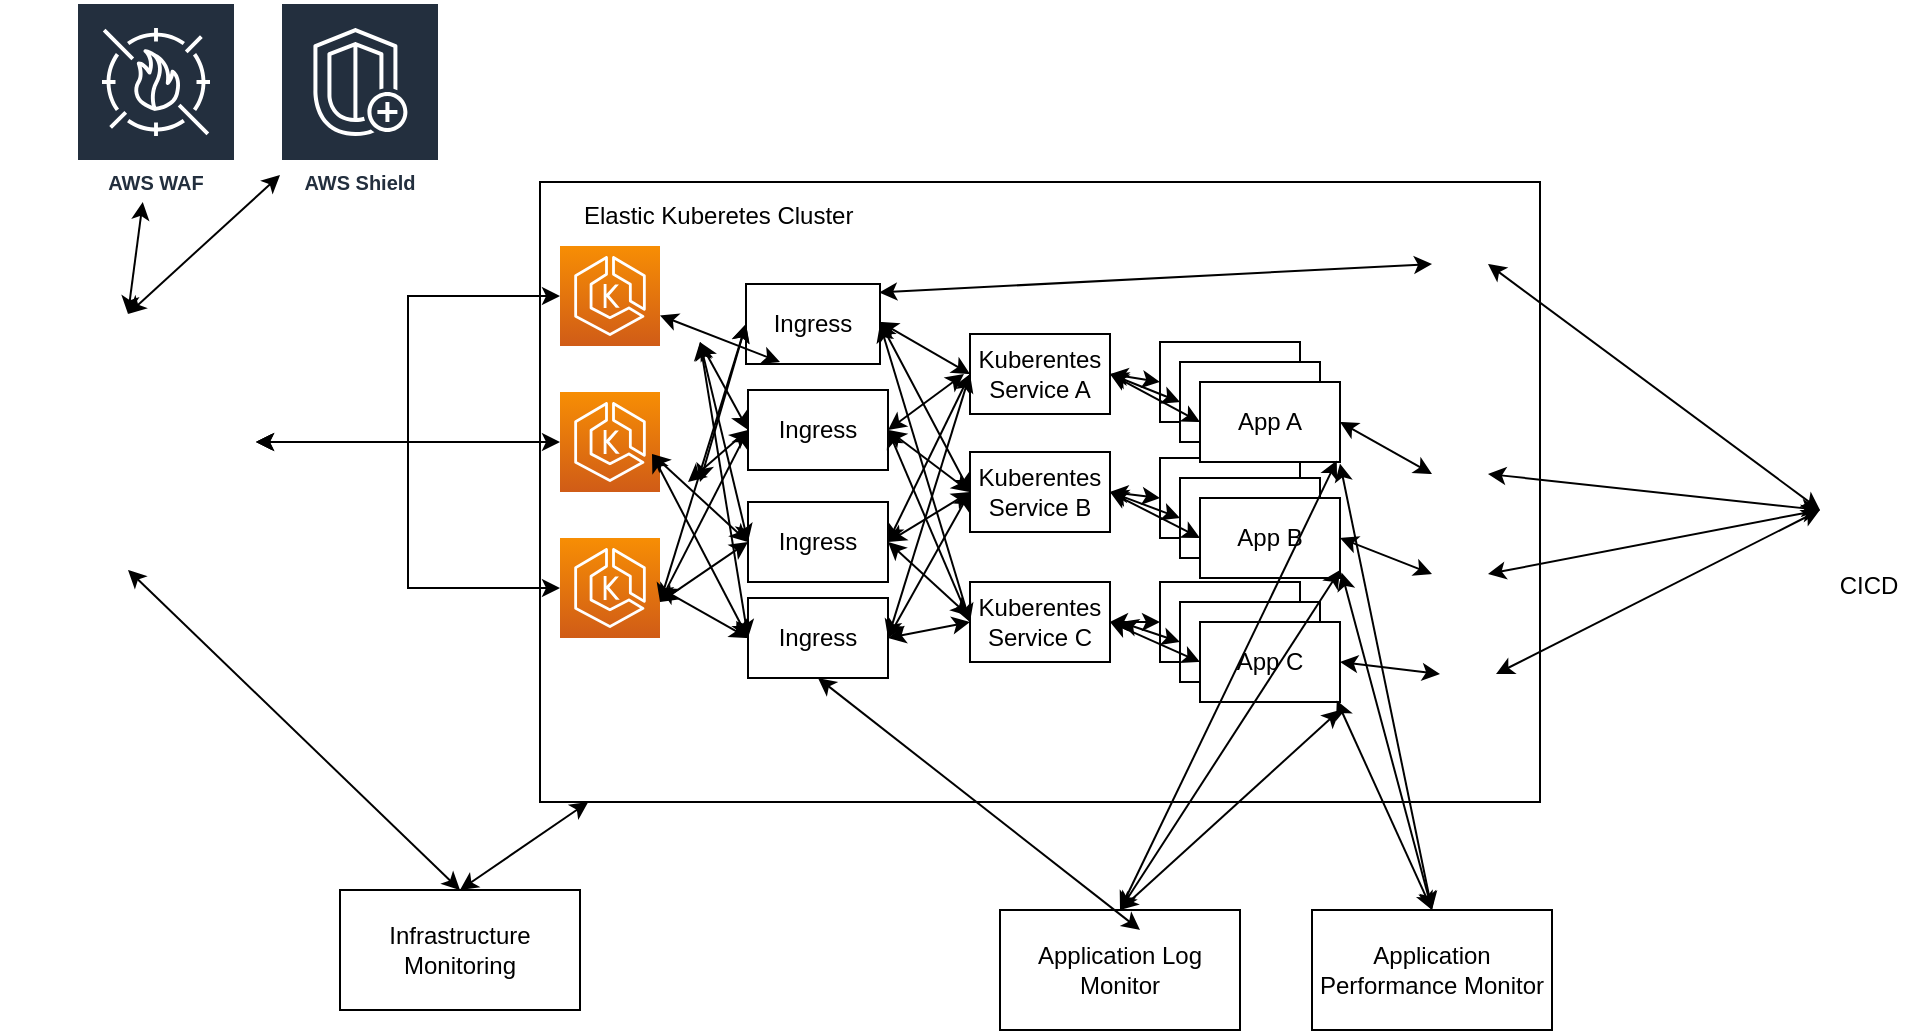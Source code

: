<mxfile pages="1" version="11.2.8" type="github"><diagram id="NBPuzCypRXBQdF8foFL0" name="Page-1"><mxGraphModel dx="1130" dy="631" grid="1" gridSize="10" guides="1" tooltips="1" connect="1" arrows="1" fold="1" page="1" pageScale="1" pageWidth="850" pageHeight="1100" math="0" shadow="0"><root><mxCell id="0"/><mxCell id="1" parent="0"/><mxCell id="xN7jr2UZnoJrKYOVDy-h-2" value="" style="rounded=0;whiteSpace=wrap;html=1;" parent="1" vertex="1"><mxGeometry x="310" y="126" width="500" height="310" as="geometry"/></mxCell><mxCell id="xN7jr2UZnoJrKYOVDy-h-16" style="edgeStyle=orthogonalEdgeStyle;rounded=0;orthogonalLoop=1;jettySize=auto;html=1;startArrow=classic;startFill=1;" parent="1" source="xN7jr2UZnoJrKYOVDy-h-3" target="xN7jr2UZnoJrKYOVDy-h-6" edge="1"><mxGeometry relative="1" as="geometry"><mxPoint x="300" y="246" as="sourcePoint"/></mxGeometry></mxCell><mxCell id="xN7jr2UZnoJrKYOVDy-h-17" style="edgeStyle=orthogonalEdgeStyle;rounded=0;orthogonalLoop=1;jettySize=auto;html=1;exitX=1;exitY=0.5;exitDx=0;exitDy=0;startArrow=open;startFill=0;" parent="1" source="xN7jr2UZnoJrKYOVDy-h-3" target="xN7jr2UZnoJrKYOVDy-h-7" edge="1"><mxGeometry relative="1" as="geometry"/></mxCell><mxCell id="xN7jr2UZnoJrKYOVDy-h-18" style="edgeStyle=orthogonalEdgeStyle;rounded=0;orthogonalLoop=1;jettySize=auto;html=1;exitX=1;exitY=0.5;exitDx=0;exitDy=0;startArrow=classic;startFill=1;" parent="1" source="xN7jr2UZnoJrKYOVDy-h-3" target="xN7jr2UZnoJrKYOVDy-h-8" edge="1"><mxGeometry relative="1" as="geometry"/></mxCell><mxCell id="xN7jr2UZnoJrKYOVDy-h-3" value="" style="shape=image;html=1;verticalAlign=top;verticalLabelPosition=bottom;labelBackgroundColor=#ffffff;imageAspect=0;aspect=fixed;image=https://cdn2.iconfinder.com/data/icons/amazon-aws-stencils/100/Compute__Networking_copy_Elastic_Load_Balancing-128.png" parent="1" vertex="1"><mxGeometry x="40" y="192" width="128" height="128" as="geometry"/></mxCell><mxCell id="xN7jr2UZnoJrKYOVDy-h-6" value="" style="outlineConnect=0;fontColor=#232F3E;gradientColor=#F78E04;gradientDirection=north;fillColor=#D05C17;strokeColor=#ffffff;dashed=0;verticalLabelPosition=bottom;verticalAlign=top;align=center;html=1;fontSize=12;fontStyle=0;aspect=fixed;shape=mxgraph.aws4.resourceIcon;resIcon=mxgraph.aws4.eks;" parent="1" vertex="1"><mxGeometry x="320" y="158" width="50" height="50" as="geometry"/></mxCell><mxCell id="xN7jr2UZnoJrKYOVDy-h-7" value="" style="outlineConnect=0;fontColor=#232F3E;gradientColor=#F78E04;gradientDirection=north;fillColor=#D05C17;strokeColor=#ffffff;dashed=0;verticalLabelPosition=bottom;verticalAlign=top;align=center;html=1;fontSize=12;fontStyle=0;aspect=fixed;shape=mxgraph.aws4.resourceIcon;resIcon=mxgraph.aws4.eks;" parent="1" vertex="1"><mxGeometry x="320" y="231" width="50" height="50" as="geometry"/></mxCell><mxCell id="xN7jr2UZnoJrKYOVDy-h-8" value="" style="outlineConnect=0;fontColor=#232F3E;gradientColor=#F78E04;gradientDirection=north;fillColor=#D05C17;strokeColor=#ffffff;dashed=0;verticalLabelPosition=bottom;verticalAlign=top;align=center;html=1;fontSize=12;fontStyle=0;aspect=fixed;shape=mxgraph.aws4.resourceIcon;resIcon=mxgraph.aws4.eks;" parent="1" vertex="1"><mxGeometry x="320" y="304" width="50" height="50" as="geometry"/></mxCell><mxCell id="xN7jr2UZnoJrKYOVDy-h-14" value="" style="shape=image;html=1;verticalAlign=top;verticalLabelPosition=bottom;labelBackgroundColor=#ffffff;imageAspect=0;aspect=fixed;image=https://cdn3.iconfinder.com/data/icons/travelling-icon-set/800/helm-128.png" parent="1" vertex="1"><mxGeometry x="756" y="153" width="28" height="28" as="geometry"/></mxCell><mxCell id="3CK0OYyiUr-c1g9YGXY9-4" value="AWS WAF" style="outlineConnect=0;fontColor=#232F3E;gradientColor=none;strokeColor=#ffffff;fillColor=#232F3E;dashed=0;verticalLabelPosition=middle;verticalAlign=bottom;align=center;html=1;whiteSpace=wrap;fontSize=10;fontStyle=1;spacing=3;shape=mxgraph.aws4.productIcon;prIcon=mxgraph.aws4.waf;" vertex="1" parent="1"><mxGeometry x="78" y="36" width="80" height="100" as="geometry"/></mxCell><mxCell id="3CK0OYyiUr-c1g9YGXY9-5" value="" style="endArrow=classic;startArrow=classic;html=1;exitX=0.5;exitY=0;exitDx=0;exitDy=0;" edge="1" parent="1" source="xN7jr2UZnoJrKYOVDy-h-3" target="3CK0OYyiUr-c1g9YGXY9-4"><mxGeometry width="50" height="50" relative="1" as="geometry"><mxPoint x="50" y="476" as="sourcePoint"/><mxPoint x="120" y="146" as="targetPoint"/></mxGeometry></mxCell><mxCell id="3CK0OYyiUr-c1g9YGXY9-6" value="AWS Shield" style="outlineConnect=0;fontColor=#232F3E;gradientColor=none;strokeColor=#ffffff;fillColor=#232F3E;dashed=0;verticalLabelPosition=middle;verticalAlign=bottom;align=center;html=1;whiteSpace=wrap;fontSize=10;fontStyle=1;spacing=3;shape=mxgraph.aws4.productIcon;prIcon=mxgraph.aws4.shield;" vertex="1" parent="1"><mxGeometry x="180" y="36" width="80" height="100" as="geometry"/></mxCell><mxCell id="3CK0OYyiUr-c1g9YGXY9-7" value="" style="endArrow=classic;startArrow=classic;html=1;entryX=0.5;entryY=0;entryDx=0;entryDy=0;" edge="1" parent="1" source="3CK0OYyiUr-c1g9YGXY9-6" target="xN7jr2UZnoJrKYOVDy-h-3"><mxGeometry width="50" height="50" relative="1" as="geometry"><mxPoint x="50" y="476" as="sourcePoint"/><mxPoint x="100" y="426" as="targetPoint"/></mxGeometry></mxCell><mxCell id="3CK0OYyiUr-c1g9YGXY9-12" value="" style="shape=image;html=1;verticalAlign=top;verticalLabelPosition=bottom;labelBackgroundColor=#ffffff;imageAspect=0;aspect=fixed;image=https://cdn3.iconfinder.com/data/icons/travelling-icon-set/800/helm-128.png;fontStyle=1" vertex="1" parent="1"><mxGeometry x="756" y="258" width="28" height="28" as="geometry"/></mxCell><mxCell id="3CK0OYyiUr-c1g9YGXY9-13" value="" style="shape=image;html=1;verticalAlign=top;verticalLabelPosition=bottom;labelBackgroundColor=#ffffff;imageAspect=0;aspect=fixed;image=https://cdn3.iconfinder.com/data/icons/travelling-icon-set/800/helm-128.png;fontStyle=1" vertex="1" parent="1"><mxGeometry x="756" y="308" width="28" height="28" as="geometry"/></mxCell><mxCell id="3CK0OYyiUr-c1g9YGXY9-15" value="" style="shape=image;html=1;verticalAlign=top;verticalLabelPosition=bottom;labelBackgroundColor=#ffffff;imageAspect=0;aspect=fixed;image=https://cdn3.iconfinder.com/data/icons/travelling-icon-set/800/helm-128.png;fontStyle=1" vertex="1" parent="1"><mxGeometry x="760" y="358" width="28" height="28" as="geometry"/></mxCell><mxCell id="3CK0OYyiUr-c1g9YGXY9-16" value="Ingress" style="rounded=0;whiteSpace=wrap;html=1;" vertex="1" parent="1"><mxGeometry x="413" y="177" width="67" height="40" as="geometry"/></mxCell><mxCell id="3CK0OYyiUr-c1g9YGXY9-17" value="Ingress" style="rounded=0;whiteSpace=wrap;html=1;" vertex="1" parent="1"><mxGeometry x="414" y="230" width="70" height="40" as="geometry"/></mxCell><mxCell id="3CK0OYyiUr-c1g9YGXY9-18" value="Ingress" style="rounded=0;whiteSpace=wrap;html=1;" vertex="1" parent="1"><mxGeometry x="414" y="286" width="70" height="40" as="geometry"/></mxCell><mxCell id="3CK0OYyiUr-c1g9YGXY9-19" value="Ingress" style="rounded=0;whiteSpace=wrap;html=1;" vertex="1" parent="1"><mxGeometry x="414" y="334" width="70" height="40" as="geometry"/></mxCell><mxCell id="3CK0OYyiUr-c1g9YGXY9-20" value="Kuberentes&lt;br&gt;Service A" style="rounded=0;whiteSpace=wrap;html=1;" vertex="1" parent="1"><mxGeometry x="525" y="202" width="70" height="40" as="geometry"/></mxCell><mxCell id="3CK0OYyiUr-c1g9YGXY9-23" value="Kuberentes&lt;br&gt;Service B" style="rounded=0;whiteSpace=wrap;html=1;" vertex="1" parent="1"><mxGeometry x="525" y="261" width="70" height="40" as="geometry"/></mxCell><mxCell id="3CK0OYyiUr-c1g9YGXY9-73" style="edgeStyle=orthogonalEdgeStyle;rounded=0;orthogonalLoop=1;jettySize=auto;html=1;entryX=0;entryY=0.5;entryDx=0;entryDy=0;startArrow=classic;startFill=1;" edge="1" parent="1" source="3CK0OYyiUr-c1g9YGXY9-24" target="3CK0OYyiUr-c1g9YGXY9-66"><mxGeometry relative="1" as="geometry"/></mxCell><mxCell id="3CK0OYyiUr-c1g9YGXY9-24" value="Kuberentes&lt;br&gt;Service C" style="rounded=0;whiteSpace=wrap;html=1;" vertex="1" parent="1"><mxGeometry x="525" y="326" width="70" height="40" as="geometry"/></mxCell><mxCell id="3CK0OYyiUr-c1g9YGXY9-32" value="" style="endArrow=classic;startArrow=classic;html=1;entryX=1;entryY=0.5;entryDx=0;entryDy=0;exitX=0;exitY=0.5;exitDx=0;exitDy=0;" edge="1" parent="1" source="3CK0OYyiUr-c1g9YGXY9-24" target="3CK0OYyiUr-c1g9YGXY9-16"><mxGeometry width="50" height="50" relative="1" as="geometry"><mxPoint x="50" y="506" as="sourcePoint"/><mxPoint x="100" y="456" as="targetPoint"/></mxGeometry></mxCell><mxCell id="3CK0OYyiUr-c1g9YGXY9-36" value="" style="endArrow=classic;startArrow=classic;html=1;entryX=0;entryY=0.5;entryDx=0;entryDy=0;" edge="1" parent="1" target="3CK0OYyiUr-c1g9YGXY9-19"><mxGeometry width="50" height="50" relative="1" as="geometry"><mxPoint x="370" y="329" as="sourcePoint"/><mxPoint x="280" y="456" as="targetPoint"/></mxGeometry></mxCell><mxCell id="3CK0OYyiUr-c1g9YGXY9-37" value="" style="endArrow=classic;startArrow=classic;html=1;exitX=0;exitY=0.5;exitDx=0;exitDy=0;" edge="1" parent="1" source="3CK0OYyiUr-c1g9YGXY9-18"><mxGeometry width="50" height="50" relative="1" as="geometry"><mxPoint x="380" y="348.058" as="sourcePoint"/><mxPoint x="370" y="336" as="targetPoint"/></mxGeometry></mxCell><mxCell id="3CK0OYyiUr-c1g9YGXY9-38" value="" style="endArrow=classic;startArrow=classic;html=1;exitX=0;exitY=0.5;exitDx=0;exitDy=0;" edge="1" parent="1" source="3CK0OYyiUr-c1g9YGXY9-17"><mxGeometry width="50" height="50" relative="1" as="geometry"><mxPoint x="424" y="316" as="sourcePoint"/><mxPoint x="370" y="336" as="targetPoint"/></mxGeometry></mxCell><mxCell id="3CK0OYyiUr-c1g9YGXY9-39" value="" style="endArrow=classic;startArrow=classic;html=1;exitX=0;exitY=0.5;exitDx=0;exitDy=0;" edge="1" parent="1" source="3CK0OYyiUr-c1g9YGXY9-16"><mxGeometry width="50" height="50" relative="1" as="geometry"><mxPoint x="424" y="260" as="sourcePoint"/><mxPoint x="370" y="336" as="targetPoint"/></mxGeometry></mxCell><mxCell id="3CK0OYyiUr-c1g9YGXY9-41" value="" style="endArrow=classic;startArrow=classic;html=1;entryX=0;entryY=0.5;entryDx=0;entryDy=0;exitX=0.92;exitY=0.62;exitDx=0;exitDy=0;exitPerimeter=0;" edge="1" parent="1" source="xN7jr2UZnoJrKYOVDy-h-7" target="3CK0OYyiUr-c1g9YGXY9-19"><mxGeometry width="50" height="50" relative="1" as="geometry"><mxPoint x="160" y="496" as="sourcePoint"/><mxPoint x="430" y="366" as="targetPoint"/></mxGeometry></mxCell><mxCell id="3CK0OYyiUr-c1g9YGXY9-42" value="" style="endArrow=classic;startArrow=classic;html=1;entryX=0;entryY=0.5;entryDx=0;entryDy=0;exitX=0.92;exitY=0.62;exitDx=0;exitDy=0;exitPerimeter=0;" edge="1" parent="1" source="xN7jr2UZnoJrKYOVDy-h-7" target="3CK0OYyiUr-c1g9YGXY9-18"><mxGeometry width="50" height="50" relative="1" as="geometry"><mxPoint x="390" y="286" as="sourcePoint"/><mxPoint x="438" y="378" as="targetPoint"/></mxGeometry></mxCell><mxCell id="3CK0OYyiUr-c1g9YGXY9-43" value="" style="endArrow=classic;startArrow=classic;html=1;entryX=0;entryY=0.5;entryDx=0;entryDy=0;" edge="1" parent="1" target="3CK0OYyiUr-c1g9YGXY9-17"><mxGeometry width="50" height="50" relative="1" as="geometry"><mxPoint x="384" y="276" as="sourcePoint"/><mxPoint x="438" y="330" as="targetPoint"/></mxGeometry></mxCell><mxCell id="3CK0OYyiUr-c1g9YGXY9-44" value="" style="endArrow=classic;startArrow=classic;html=1;entryX=0;entryY=0.5;entryDx=0;entryDy=0;" edge="1" parent="1" target="3CK0OYyiUr-c1g9YGXY9-16"><mxGeometry width="50" height="50" relative="1" as="geometry"><mxPoint x="390" y="276" as="sourcePoint"/><mxPoint x="438" y="274" as="targetPoint"/></mxGeometry></mxCell><mxCell id="3CK0OYyiUr-c1g9YGXY9-48" value="" style="endArrow=classic;startArrow=classic;html=1;" edge="1" parent="1" source="xN7jr2UZnoJrKYOVDy-h-6"><mxGeometry width="50" height="50" relative="1" as="geometry"><mxPoint x="160" y="466" as="sourcePoint"/><mxPoint x="430" y="216" as="targetPoint"/></mxGeometry></mxCell><mxCell id="3CK0OYyiUr-c1g9YGXY9-49" value="" style="endArrow=classic;startArrow=classic;html=1;entryX=0;entryY=0.5;entryDx=0;entryDy=0;" edge="1" parent="1" target="3CK0OYyiUr-c1g9YGXY9-17"><mxGeometry width="50" height="50" relative="1" as="geometry"><mxPoint x="390" y="206" as="sourcePoint"/><mxPoint x="440" y="226" as="targetPoint"/></mxGeometry></mxCell><mxCell id="3CK0OYyiUr-c1g9YGXY9-50" value="" style="endArrow=classic;startArrow=classic;html=1;entryX=0;entryY=0.5;entryDx=0;entryDy=0;" edge="1" parent="1" target="3CK0OYyiUr-c1g9YGXY9-18"><mxGeometry width="50" height="50" relative="1" as="geometry"><mxPoint x="390" y="206" as="sourcePoint"/><mxPoint x="438" y="274" as="targetPoint"/></mxGeometry></mxCell><mxCell id="3CK0OYyiUr-c1g9YGXY9-51" value="" style="endArrow=classic;startArrow=classic;html=1;entryX=0;entryY=0.5;entryDx=0;entryDy=0;" edge="1" parent="1" target="3CK0OYyiUr-c1g9YGXY9-19"><mxGeometry width="50" height="50" relative="1" as="geometry"><mxPoint x="390" y="206" as="sourcePoint"/><mxPoint x="438" y="330" as="targetPoint"/></mxGeometry></mxCell><mxCell id="3CK0OYyiUr-c1g9YGXY9-52" value="" style="endArrow=classic;startArrow=classic;html=1;exitX=0;exitY=0.5;exitDx=0;exitDy=0;" edge="1" parent="1" source="3CK0OYyiUr-c1g9YGXY9-23"><mxGeometry width="50" height="50" relative="1" as="geometry"><mxPoint x="549" y="370" as="sourcePoint"/><mxPoint x="480" y="196" as="targetPoint"/></mxGeometry></mxCell><mxCell id="3CK0OYyiUr-c1g9YGXY9-53" value="" style="endArrow=classic;startArrow=classic;html=1;exitX=0;exitY=0.5;exitDx=0;exitDy=0;" edge="1" parent="1" source="3CK0OYyiUr-c1g9YGXY9-20"><mxGeometry width="50" height="50" relative="1" as="geometry"><mxPoint x="535" y="291" as="sourcePoint"/><mxPoint x="480" y="196" as="targetPoint"/></mxGeometry></mxCell><mxCell id="3CK0OYyiUr-c1g9YGXY9-55" value="" style="endArrow=classic;startArrow=classic;html=1;exitX=-0.043;exitY=0.5;exitDx=0;exitDy=0;exitPerimeter=0;" edge="1" parent="1" source="3CK0OYyiUr-c1g9YGXY9-20"><mxGeometry width="50" height="50" relative="1" as="geometry"><mxPoint x="535" y="232" as="sourcePoint"/><mxPoint x="484" y="250" as="targetPoint"/></mxGeometry></mxCell><mxCell id="3CK0OYyiUr-c1g9YGXY9-56" value="" style="endArrow=classic;startArrow=classic;html=1;exitX=0;exitY=0.5;exitDx=0;exitDy=0;entryX=1;entryY=0.5;entryDx=0;entryDy=0;" edge="1" parent="1" source="3CK0OYyiUr-c1g9YGXY9-23" target="3CK0OYyiUr-c1g9YGXY9-17"><mxGeometry width="50" height="50" relative="1" as="geometry"><mxPoint x="531.99" y="232" as="sourcePoint"/><mxPoint x="494" y="260" as="targetPoint"/></mxGeometry></mxCell><mxCell id="3CK0OYyiUr-c1g9YGXY9-57" value="" style="endArrow=classic;startArrow=classic;html=1;exitX=0;exitY=0.5;exitDx=0;exitDy=0;entryX=1;entryY=0.5;entryDx=0;entryDy=0;" edge="1" parent="1" source="3CK0OYyiUr-c1g9YGXY9-24" target="3CK0OYyiUr-c1g9YGXY9-17"><mxGeometry width="50" height="50" relative="1" as="geometry"><mxPoint x="535" y="291" as="sourcePoint"/><mxPoint x="494" y="260" as="targetPoint"/></mxGeometry></mxCell><mxCell id="3CK0OYyiUr-c1g9YGXY9-58" value="" style="endArrow=classic;startArrow=classic;html=1;exitX=0;exitY=0.5;exitDx=0;exitDy=0;entryX=1;entryY=0.5;entryDx=0;entryDy=0;" edge="1" parent="1" source="3CK0OYyiUr-c1g9YGXY9-20" target="3CK0OYyiUr-c1g9YGXY9-18"><mxGeometry width="50" height="50" relative="1" as="geometry"><mxPoint x="535" y="356" as="sourcePoint"/><mxPoint x="494" y="260" as="targetPoint"/></mxGeometry></mxCell><mxCell id="3CK0OYyiUr-c1g9YGXY9-59" value="" style="endArrow=classic;startArrow=classic;html=1;exitX=0;exitY=0.5;exitDx=0;exitDy=0;entryX=1;entryY=0.5;entryDx=0;entryDy=0;" edge="1" parent="1" source="3CK0OYyiUr-c1g9YGXY9-23" target="3CK0OYyiUr-c1g9YGXY9-18"><mxGeometry width="50" height="50" relative="1" as="geometry"><mxPoint x="535" y="232" as="sourcePoint"/><mxPoint x="494" y="316" as="targetPoint"/></mxGeometry></mxCell><mxCell id="3CK0OYyiUr-c1g9YGXY9-60" value="" style="endArrow=classic;startArrow=classic;html=1;exitX=-0.007;exitY=0.425;exitDx=0;exitDy=0;entryX=1;entryY=0.5;entryDx=0;entryDy=0;exitPerimeter=0;" edge="1" parent="1" source="3CK0OYyiUr-c1g9YGXY9-24" target="3CK0OYyiUr-c1g9YGXY9-18"><mxGeometry width="50" height="50" relative="1" as="geometry"><mxPoint x="545" y="242" as="sourcePoint"/><mxPoint x="494" y="316" as="targetPoint"/></mxGeometry></mxCell><mxCell id="3CK0OYyiUr-c1g9YGXY9-61" value="" style="endArrow=classic;startArrow=classic;html=1;exitX=0;exitY=0.5;exitDx=0;exitDy=0;entryX=1;entryY=0.5;entryDx=0;entryDy=0;" edge="1" parent="1" source="3CK0OYyiUr-c1g9YGXY9-20" target="3CK0OYyiUr-c1g9YGXY9-19"><mxGeometry width="50" height="50" relative="1" as="geometry"><mxPoint x="534.51" y="353" as="sourcePoint"/><mxPoint x="494" y="316" as="targetPoint"/></mxGeometry></mxCell><mxCell id="3CK0OYyiUr-c1g9YGXY9-62" value="" style="endArrow=classic;startArrow=classic;html=1;exitX=0;exitY=0.5;exitDx=0;exitDy=0;entryX=1;entryY=0.5;entryDx=0;entryDy=0;" edge="1" parent="1" source="3CK0OYyiUr-c1g9YGXY9-23" target="3CK0OYyiUr-c1g9YGXY9-19"><mxGeometry width="50" height="50" relative="1" as="geometry"><mxPoint x="535" y="232" as="sourcePoint"/><mxPoint x="494" y="364" as="targetPoint"/></mxGeometry></mxCell><mxCell id="3CK0OYyiUr-c1g9YGXY9-63" value="" style="endArrow=classic;startArrow=classic;html=1;exitX=0;exitY=0.5;exitDx=0;exitDy=0;entryX=1;entryY=0.5;entryDx=0;entryDy=0;" edge="1" parent="1" source="3CK0OYyiUr-c1g9YGXY9-24" target="3CK0OYyiUr-c1g9YGXY9-19"><mxGeometry width="50" height="50" relative="1" as="geometry"><mxPoint x="535" y="291" as="sourcePoint"/><mxPoint x="494" y="364" as="targetPoint"/></mxGeometry></mxCell><mxCell id="3CK0OYyiUr-c1g9YGXY9-64" value="App A" style="rounded=0;whiteSpace=wrap;html=1;" vertex="1" parent="1"><mxGeometry x="620" y="206" width="70" height="40" as="geometry"/></mxCell><mxCell id="3CK0OYyiUr-c1g9YGXY9-65" value="App B" style="rounded=0;whiteSpace=wrap;html=1;" vertex="1" parent="1"><mxGeometry x="620" y="264" width="70" height="40" as="geometry"/></mxCell><mxCell id="3CK0OYyiUr-c1g9YGXY9-66" value="App C" style="rounded=0;whiteSpace=wrap;html=1;" vertex="1" parent="1"><mxGeometry x="620" y="326" width="70" height="40" as="geometry"/></mxCell><mxCell id="3CK0OYyiUr-c1g9YGXY9-67" value="App A" style="rounded=0;whiteSpace=wrap;html=1;" vertex="1" parent="1"><mxGeometry x="630" y="216" width="70" height="40" as="geometry"/></mxCell><mxCell id="3CK0OYyiUr-c1g9YGXY9-68" value="App A" style="rounded=0;whiteSpace=wrap;html=1;" vertex="1" parent="1"><mxGeometry x="640" y="226" width="70" height="40" as="geometry"/></mxCell><mxCell id="3CK0OYyiUr-c1g9YGXY9-69" value="App B" style="rounded=0;whiteSpace=wrap;html=1;" vertex="1" parent="1"><mxGeometry x="630" y="274" width="70" height="40" as="geometry"/></mxCell><mxCell id="3CK0OYyiUr-c1g9YGXY9-70" value="App B" style="rounded=0;whiteSpace=wrap;html=1;" vertex="1" parent="1"><mxGeometry x="640" y="284" width="70" height="40" as="geometry"/></mxCell><mxCell id="3CK0OYyiUr-c1g9YGXY9-71" value="App C" style="rounded=0;whiteSpace=wrap;html=1;" vertex="1" parent="1"><mxGeometry x="630" y="336" width="70" height="40" as="geometry"/></mxCell><mxCell id="3CK0OYyiUr-c1g9YGXY9-72" value="App C" style="rounded=0;whiteSpace=wrap;html=1;" vertex="1" parent="1"><mxGeometry x="640" y="346" width="70" height="40" as="geometry"/></mxCell><mxCell id="3CK0OYyiUr-c1g9YGXY9-75" value="" style="endArrow=classic;startArrow=classic;html=1;entryX=0;entryY=0.5;entryDx=0;entryDy=0;exitX=1;exitY=0.5;exitDx=0;exitDy=0;" edge="1" parent="1" source="3CK0OYyiUr-c1g9YGXY9-24" target="3CK0OYyiUr-c1g9YGXY9-72"><mxGeometry width="50" height="50" relative="1" as="geometry"><mxPoint x="360" y="506" as="sourcePoint"/><mxPoint x="410" y="456" as="targetPoint"/></mxGeometry></mxCell><mxCell id="3CK0OYyiUr-c1g9YGXY9-76" value="" style="endArrow=classic;startArrow=classic;html=1;entryX=0;entryY=0.5;entryDx=0;entryDy=0;" edge="1" parent="1" target="3CK0OYyiUr-c1g9YGXY9-71"><mxGeometry width="50" height="50" relative="1" as="geometry"><mxPoint x="600" y="346" as="sourcePoint"/><mxPoint x="650" y="376" as="targetPoint"/></mxGeometry></mxCell><mxCell id="3CK0OYyiUr-c1g9YGXY9-81" value="" style="endArrow=classic;startArrow=classic;html=1;entryX=1;entryY=0.5;entryDx=0;entryDy=0;exitX=0;exitY=0.5;exitDx=0;exitDy=0;" edge="1" parent="1" source="3CK0OYyiUr-c1g9YGXY9-70" target="3CK0OYyiUr-c1g9YGXY9-23"><mxGeometry width="50" height="50" relative="1" as="geometry"><mxPoint x="605" y="356" as="sourcePoint"/><mxPoint x="650" y="376" as="targetPoint"/></mxGeometry></mxCell><mxCell id="3CK0OYyiUr-c1g9YGXY9-82" value="" style="endArrow=classic;startArrow=classic;html=1;entryX=1;entryY=0.5;entryDx=0;entryDy=0;exitX=0;exitY=0.5;exitDx=0;exitDy=0;" edge="1" parent="1" source="3CK0OYyiUr-c1g9YGXY9-69" target="3CK0OYyiUr-c1g9YGXY9-23"><mxGeometry width="50" height="50" relative="1" as="geometry"><mxPoint x="650" y="314" as="sourcePoint"/><mxPoint x="605" y="291" as="targetPoint"/></mxGeometry></mxCell><mxCell id="3CK0OYyiUr-c1g9YGXY9-83" value="" style="endArrow=classic;startArrow=classic;html=1;exitX=0;exitY=0.5;exitDx=0;exitDy=0;entryX=1;entryY=0.5;entryDx=0;entryDy=0;" edge="1" parent="1" source="3CK0OYyiUr-c1g9YGXY9-65" target="3CK0OYyiUr-c1g9YGXY9-23"><mxGeometry width="50" height="50" relative="1" as="geometry"><mxPoint x="640" y="304" as="sourcePoint"/><mxPoint x="600" y="284" as="targetPoint"/></mxGeometry></mxCell><mxCell id="3CK0OYyiUr-c1g9YGXY9-84" value="" style="endArrow=classic;startArrow=classic;html=1;entryX=1;entryY=0.5;entryDx=0;entryDy=0;exitX=0;exitY=0.5;exitDx=0;exitDy=0;" edge="1" parent="1" source="3CK0OYyiUr-c1g9YGXY9-64" target="3CK0OYyiUr-c1g9YGXY9-20"><mxGeometry width="50" height="50" relative="1" as="geometry"><mxPoint x="640" y="304" as="sourcePoint"/><mxPoint x="605" y="291" as="targetPoint"/></mxGeometry></mxCell><mxCell id="3CK0OYyiUr-c1g9YGXY9-86" value="" style="endArrow=classic;startArrow=classic;html=1;entryX=1;entryY=0.5;entryDx=0;entryDy=0;exitX=0;exitY=0.5;exitDx=0;exitDy=0;" edge="1" parent="1" target="3CK0OYyiUr-c1g9YGXY9-20"><mxGeometry width="50" height="50" relative="1" as="geometry"><mxPoint x="630" y="236" as="sourcePoint"/><mxPoint x="605" y="232" as="targetPoint"/></mxGeometry></mxCell><mxCell id="3CK0OYyiUr-c1g9YGXY9-87" value="" style="endArrow=classic;startArrow=classic;html=1;entryX=1;entryY=0.5;entryDx=0;entryDy=0;exitX=0;exitY=0.5;exitDx=0;exitDy=0;" edge="1" parent="1" target="3CK0OYyiUr-c1g9YGXY9-20"><mxGeometry width="50" height="50" relative="1" as="geometry"><mxPoint x="640" y="246" as="sourcePoint"/><mxPoint x="605" y="232" as="targetPoint"/></mxGeometry></mxCell><mxCell id="3CK0OYyiUr-c1g9YGXY9-93" value="Infrastructure Monitoring" style="rounded=0;whiteSpace=wrap;html=1;" vertex="1" parent="1"><mxGeometry x="210" y="480" width="120" height="60" as="geometry"/></mxCell><mxCell id="3CK0OYyiUr-c1g9YGXY9-94" value="" style="endArrow=classic;startArrow=classic;html=1;entryX=0.5;entryY=0;entryDx=0;entryDy=0;exitX=0.5;exitY=1;exitDx=0;exitDy=0;" edge="1" parent="1" source="xN7jr2UZnoJrKYOVDy-h-3" target="3CK0OYyiUr-c1g9YGXY9-93"><mxGeometry width="50" height="50" relative="1" as="geometry"><mxPoint x="90" y="470" as="sourcePoint"/><mxPoint x="140" y="420" as="targetPoint"/></mxGeometry></mxCell><mxCell id="3CK0OYyiUr-c1g9YGXY9-95" value="" style="endArrow=classic;startArrow=classic;html=1;" edge="1" parent="1" source="xN7jr2UZnoJrKYOVDy-h-2"><mxGeometry width="50" height="50" relative="1" as="geometry"><mxPoint x="114" y="330" as="sourcePoint"/><mxPoint x="270" y="480" as="targetPoint"/></mxGeometry></mxCell><mxCell id="3CK0OYyiUr-c1g9YGXY9-96" value="Application Performance Monitor" style="rounded=0;whiteSpace=wrap;html=1;" vertex="1" parent="1"><mxGeometry x="696" y="490" width="120" height="60" as="geometry"/></mxCell><mxCell id="3CK0OYyiUr-c1g9YGXY9-97" value="" style="endArrow=classic;startArrow=classic;html=1;entryX=0.5;entryY=0;entryDx=0;entryDy=0;exitX=0.977;exitY=0.98;exitDx=0;exitDy=0;exitPerimeter=0;" edge="1" parent="1" source="3CK0OYyiUr-c1g9YGXY9-72" target="3CK0OYyiUr-c1g9YGXY9-96"><mxGeometry width="50" height="50" relative="1" as="geometry"><mxPoint x="120" y="610" as="sourcePoint"/><mxPoint x="170" y="560" as="targetPoint"/></mxGeometry></mxCell><mxCell id="3CK0OYyiUr-c1g9YGXY9-102" value="" style="endArrow=classic;startArrow=classic;html=1;entryX=0.5;entryY=0;entryDx=0;entryDy=0;exitX=1;exitY=1.02;exitDx=0;exitDy=0;exitPerimeter=0;" edge="1" parent="1" source="3CK0OYyiUr-c1g9YGXY9-68" target="3CK0OYyiUr-c1g9YGXY9-96"><mxGeometry width="50" height="50" relative="1" as="geometry"><mxPoint x="641.19" y="266" as="sourcePoint"/><mxPoint x="530" y="490" as="targetPoint"/></mxGeometry></mxCell><mxCell id="3CK0OYyiUr-c1g9YGXY9-103" value="" style="endArrow=classic;startArrow=classic;html=1;entryX=0.5;entryY=0;entryDx=0;entryDy=0;exitX=1.011;exitY=0.93;exitDx=0;exitDy=0;exitPerimeter=0;" edge="1" parent="1" source="3CK0OYyiUr-c1g9YGXY9-70" target="3CK0OYyiUr-c1g9YGXY9-96"><mxGeometry width="50" height="50" relative="1" as="geometry"><mxPoint x="651.19" y="276" as="sourcePoint"/><mxPoint x="530" y="490" as="targetPoint"/></mxGeometry></mxCell><mxCell id="3CK0OYyiUr-c1g9YGXY9-106" value="Application Log Monitor" style="rounded=0;whiteSpace=wrap;html=1;" vertex="1" parent="1"><mxGeometry x="540" y="490" width="120" height="60" as="geometry"/></mxCell><mxCell id="3CK0OYyiUr-c1g9YGXY9-107" value="" style="endArrow=classic;startArrow=classic;html=1;entryX=0.5;entryY=0;entryDx=0;entryDy=0;" edge="1" parent="1" target="3CK0OYyiUr-c1g9YGXY9-106"><mxGeometry width="50" height="50" relative="1" as="geometry"><mxPoint x="710" y="390" as="sourcePoint"/><mxPoint x="766" y="500" as="targetPoint"/></mxGeometry></mxCell><mxCell id="3CK0OYyiUr-c1g9YGXY9-108" value="" style="endArrow=classic;startArrow=classic;html=1;entryX=0.5;entryY=0;entryDx=0;entryDy=0;" edge="1" parent="1" target="3CK0OYyiUr-c1g9YGXY9-106"><mxGeometry width="50" height="50" relative="1" as="geometry"><mxPoint x="710" y="320" as="sourcePoint"/><mxPoint x="766" y="500" as="targetPoint"/></mxGeometry></mxCell><mxCell id="3CK0OYyiUr-c1g9YGXY9-109" value="" style="endArrow=classic;startArrow=classic;html=1;entryX=0.5;entryY=0;entryDx=0;entryDy=0;exitX=0.977;exitY=0.98;exitDx=0;exitDy=0;exitPerimeter=0;" edge="1" parent="1" source="3CK0OYyiUr-c1g9YGXY9-68" target="3CK0OYyiUr-c1g9YGXY9-106"><mxGeometry width="50" height="50" relative="1" as="geometry"><mxPoint x="720" y="330" as="sourcePoint"/><mxPoint x="610" y="500" as="targetPoint"/></mxGeometry></mxCell><mxCell id="3CK0OYyiUr-c1g9YGXY9-110" value="Elastic Kuberetes Cluster" style="text;html=1;resizable=0;points=[];autosize=1;align=left;verticalAlign=top;spacingTop=-4;" vertex="1" parent="1"><mxGeometry x="330" y="133" width="150" height="20" as="geometry"/></mxCell><mxCell id="3CK0OYyiUr-c1g9YGXY9-113" value="" style="endArrow=classic;startArrow=classic;html=1;entryX=0;entryY=0.5;entryDx=0;entryDy=0;exitX=1;exitY=0.5;exitDx=0;exitDy=0;" edge="1" parent="1" source="3CK0OYyiUr-c1g9YGXY9-72" target="3CK0OYyiUr-c1g9YGXY9-15"><mxGeometry width="50" height="50" relative="1" as="geometry"><mxPoint x="340" y="620" as="sourcePoint"/><mxPoint x="390" y="570" as="targetPoint"/></mxGeometry></mxCell><mxCell id="3CK0OYyiUr-c1g9YGXY9-114" value="" style="endArrow=classic;startArrow=classic;html=1;entryX=0;entryY=0.5;entryDx=0;entryDy=0;exitX=1;exitY=0.5;exitDx=0;exitDy=0;" edge="1" parent="1" source="3CK0OYyiUr-c1g9YGXY9-70" target="3CK0OYyiUr-c1g9YGXY9-13"><mxGeometry width="50" height="50" relative="1" as="geometry"><mxPoint x="720" y="376" as="sourcePoint"/><mxPoint x="770" y="382" as="targetPoint"/></mxGeometry></mxCell><mxCell id="3CK0OYyiUr-c1g9YGXY9-115" value="" style="endArrow=classic;startArrow=classic;html=1;entryX=0;entryY=0.5;entryDx=0;entryDy=0;exitX=1;exitY=0.5;exitDx=0;exitDy=0;" edge="1" parent="1" source="3CK0OYyiUr-c1g9YGXY9-68" target="3CK0OYyiUr-c1g9YGXY9-12"><mxGeometry width="50" height="50" relative="1" as="geometry"><mxPoint x="720" y="314" as="sourcePoint"/><mxPoint x="766" y="332" as="targetPoint"/></mxGeometry></mxCell><mxCell id="3CK0OYyiUr-c1g9YGXY9-117" value="" style="endArrow=classic;startArrow=classic;html=1;entryX=0;entryY=0.5;entryDx=0;entryDy=0;exitX=0.994;exitY=0.105;exitDx=0;exitDy=0;exitPerimeter=0;" edge="1" parent="1" source="3CK0OYyiUr-c1g9YGXY9-16" target="xN7jr2UZnoJrKYOVDy-h-14"><mxGeometry width="50" height="50" relative="1" as="geometry"><mxPoint x="490" y="500" as="sourcePoint"/><mxPoint x="540" y="450" as="targetPoint"/></mxGeometry></mxCell><mxCell id="3CK0OYyiUr-c1g9YGXY9-118" value="CICD" style="shape=image;html=1;verticalAlign=top;verticalLabelPosition=bottom;labelBackgroundColor=#ffffff;imageAspect=0;aspect=fixed;image=https://cdn4.iconfinder.com/data/icons/logos-brands-5/24/jenkins-128.png" vertex="1" parent="1"><mxGeometry x="950" y="266" width="48" height="48" as="geometry"/></mxCell><mxCell id="3CK0OYyiUr-c1g9YGXY9-119" value="" style="endArrow=classic;startArrow=classic;html=1;entryX=0;entryY=0.5;entryDx=0;entryDy=0;exitX=1;exitY=0.5;exitDx=0;exitDy=0;" edge="1" parent="1" source="xN7jr2UZnoJrKYOVDy-h-14" target="3CK0OYyiUr-c1g9YGXY9-118"><mxGeometry width="50" height="50" relative="1" as="geometry"><mxPoint x="880" y="330" as="sourcePoint"/><mxPoint x="930" y="280" as="targetPoint"/></mxGeometry></mxCell><mxCell id="3CK0OYyiUr-c1g9YGXY9-120" value="" style="endArrow=classic;startArrow=classic;html=1;entryX=0;entryY=0.5;entryDx=0;entryDy=0;exitX=1;exitY=0.5;exitDx=0;exitDy=0;" edge="1" parent="1" source="3CK0OYyiUr-c1g9YGXY9-12" target="3CK0OYyiUr-c1g9YGXY9-118"><mxGeometry width="50" height="50" relative="1" as="geometry"><mxPoint x="794" y="177" as="sourcePoint"/><mxPoint x="960" y="300" as="targetPoint"/></mxGeometry></mxCell><mxCell id="3CK0OYyiUr-c1g9YGXY9-121" value="" style="endArrow=classic;startArrow=classic;html=1;entryX=0;entryY=0.5;entryDx=0;entryDy=0;exitX=1;exitY=0.5;exitDx=0;exitDy=0;" edge="1" parent="1" source="3CK0OYyiUr-c1g9YGXY9-13" target="3CK0OYyiUr-c1g9YGXY9-118"><mxGeometry width="50" height="50" relative="1" as="geometry"><mxPoint x="794" y="282" as="sourcePoint"/><mxPoint x="960" y="300" as="targetPoint"/></mxGeometry></mxCell><mxCell id="3CK0OYyiUr-c1g9YGXY9-122" value="" style="endArrow=classic;startArrow=classic;html=1;entryX=0;entryY=0.5;entryDx=0;entryDy=0;exitX=1;exitY=0.5;exitDx=0;exitDy=0;" edge="1" parent="1" source="3CK0OYyiUr-c1g9YGXY9-15" target="3CK0OYyiUr-c1g9YGXY9-118"><mxGeometry width="50" height="50" relative="1" as="geometry"><mxPoint x="794" y="332" as="sourcePoint"/><mxPoint x="960" y="300" as="targetPoint"/></mxGeometry></mxCell><mxCell id="3CK0OYyiUr-c1g9YGXY9-123" value="" style="endArrow=classic;startArrow=classic;html=1;exitX=0.5;exitY=1;exitDx=0;exitDy=0;" edge="1" parent="1" source="3CK0OYyiUr-c1g9YGXY9-19"><mxGeometry width="50" height="50" relative="1" as="geometry"><mxPoint x="731" y="411" as="sourcePoint"/><mxPoint x="610" y="500" as="targetPoint"/></mxGeometry></mxCell></root></mxGraphModel></diagram></mxfile>